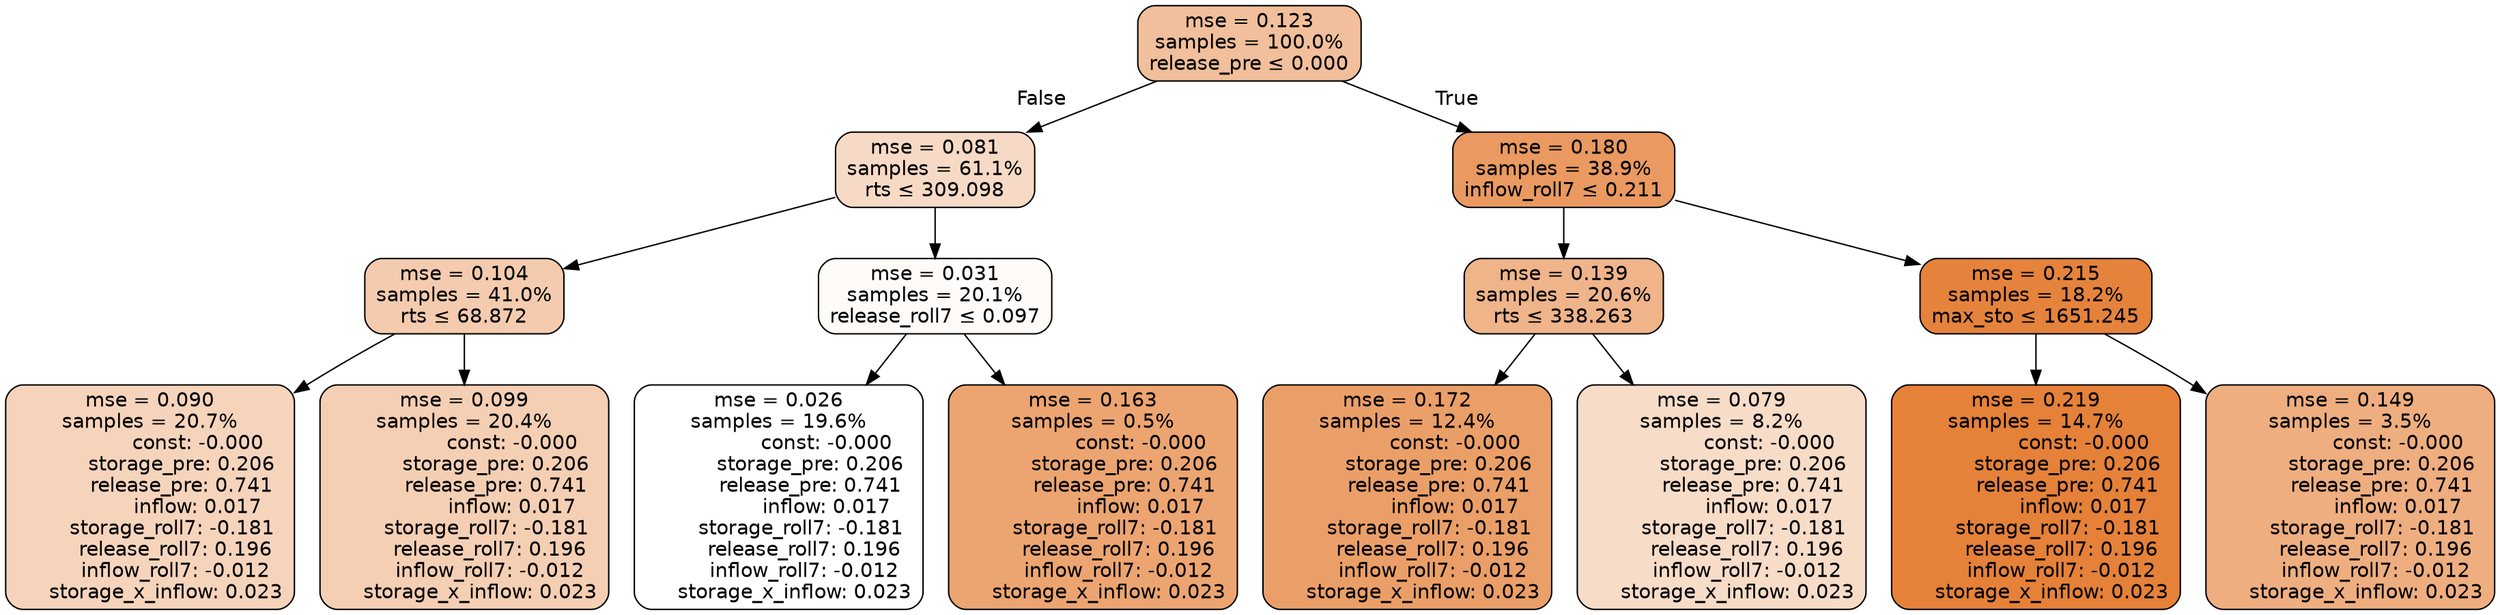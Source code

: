 digraph tree {
node [shape=rectangle, style="filled, rounded", color="black", fontname=helvetica] ;
edge [fontname=helvetica] ;
	"0" [label="mse = 0.123
samples = 100.0%
release_pre &le; 0.000", fillcolor="#f1bf9b"]
	"1" [label="mse = 0.081
samples = 61.1%
rts &le; 309.098", fillcolor="#f7dac5"]
	"2" [label="mse = 0.104
samples = 41.0%
rts &le; 68.872", fillcolor="#f4cbae"]
	"3" [label="mse = 0.090
samples = 20.7%
               const: -0.000
          storage_pre: 0.206
          release_pre: 0.741
               inflow: 0.017
       storage_roll7: -0.181
        release_roll7: 0.196
        inflow_roll7: -0.012
     storage_x_inflow: 0.023", fillcolor="#f6d4bc"]
	"4" [label="mse = 0.099
samples = 20.4%
               const: -0.000
          storage_pre: 0.206
          release_pre: 0.741
               inflow: 0.017
       storage_roll7: -0.181
        release_roll7: 0.196
        inflow_roll7: -0.012
     storage_x_inflow: 0.023", fillcolor="#f5cfb3"]
	"5" [label="mse = 0.031
samples = 20.1%
release_roll7 &le; 0.097", fillcolor="#fefbf9"]
	"6" [label="mse = 0.026
samples = 19.6%
               const: -0.000
          storage_pre: 0.206
          release_pre: 0.741
               inflow: 0.017
       storage_roll7: -0.181
        release_roll7: 0.196
        inflow_roll7: -0.012
     storage_x_inflow: 0.023", fillcolor="#ffffff"]
	"7" [label="mse = 0.163
samples = 0.5%
               const: -0.000
          storage_pre: 0.206
          release_pre: 0.741
               inflow: 0.017
       storage_roll7: -0.181
        release_roll7: 0.196
        inflow_roll7: -0.012
     storage_x_inflow: 0.023", fillcolor="#eca571"]
	"8" [label="mse = 0.180
samples = 38.9%
inflow_roll7 &le; 0.211", fillcolor="#ea9960"]
	"9" [label="mse = 0.139
samples = 20.6%
rts &le; 338.263", fillcolor="#efb48a"]
	"10" [label="mse = 0.172
samples = 12.4%
               const: -0.000
          storage_pre: 0.206
          release_pre: 0.741
               inflow: 0.017
       storage_roll7: -0.181
        release_roll7: 0.196
        inflow_roll7: -0.012
     storage_x_inflow: 0.023", fillcolor="#eb9f68"]
	"11" [label="mse = 0.079
samples = 8.2%
               const: -0.000
          storage_pre: 0.206
          release_pre: 0.741
               inflow: 0.017
       storage_roll7: -0.181
        release_roll7: 0.196
        inflow_roll7: -0.012
     storage_x_inflow: 0.023", fillcolor="#f7dcc8"]
	"12" [label="mse = 0.215
samples = 18.2%
max_sto &le; 1651.245", fillcolor="#e5833c"]
	"13" [label="mse = 0.219
samples = 14.7%
               const: -0.000
          storage_pre: 0.206
          release_pre: 0.741
               inflow: 0.017
       storage_roll7: -0.181
        release_roll7: 0.196
        inflow_roll7: -0.012
     storage_x_inflow: 0.023", fillcolor="#e58139"]
	"14" [label="mse = 0.149
samples = 3.5%
               const: -0.000
          storage_pre: 0.206
          release_pre: 0.741
               inflow: 0.017
       storage_roll7: -0.181
        release_roll7: 0.196
        inflow_roll7: -0.012
     storage_x_inflow: 0.023", fillcolor="#eeae80"]

	"0" -> "1" [labeldistance=2.5, labelangle=45, headlabel="False"]
	"1" -> "2"
	"2" -> "3"
	"2" -> "4"
	"1" -> "5"
	"5" -> "6"
	"5" -> "7"
	"0" -> "8" [labeldistance=2.5, labelangle=-45, headlabel="True"]
	"8" -> "9"
	"9" -> "10"
	"9" -> "11"
	"8" -> "12"
	"12" -> "13"
	"12" -> "14"
}